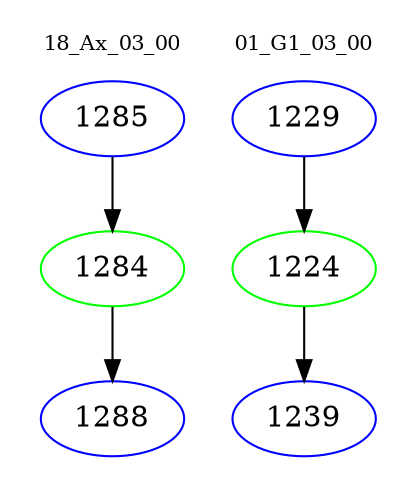 digraph{
subgraph cluster_0 {
color = white
label = "18_Ax_03_00";
fontsize=10;
T0_1285 [label="1285", color="blue"]
T0_1285 -> T0_1284 [color="black"]
T0_1284 [label="1284", color="green"]
T0_1284 -> T0_1288 [color="black"]
T0_1288 [label="1288", color="blue"]
}
subgraph cluster_1 {
color = white
label = "01_G1_03_00";
fontsize=10;
T1_1229 [label="1229", color="blue"]
T1_1229 -> T1_1224 [color="black"]
T1_1224 [label="1224", color="green"]
T1_1224 -> T1_1239 [color="black"]
T1_1239 [label="1239", color="blue"]
}
}
